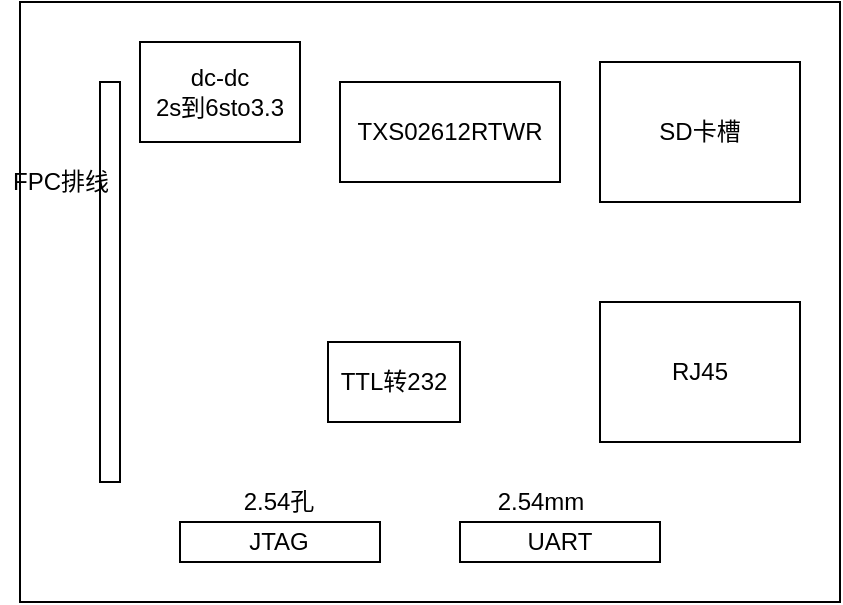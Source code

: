 <mxfile version="13.1.3" type="github">
  <diagram id="eTTmSPCWN2Knlqyn0jJ-" name="Page-1">
    <mxGraphModel dx="1408" dy="748" grid="1" gridSize="10" guides="1" tooltips="1" connect="1" arrows="1" fold="1" page="1" pageScale="1" pageWidth="827" pageHeight="1169" math="0" shadow="0">
      <root>
        <mxCell id="0" />
        <mxCell id="1" parent="0" />
        <mxCell id="g0VamxYvwE0g6FeIGG6J-1" value="" style="rounded=0;whiteSpace=wrap;html=1;" parent="1" vertex="1">
          <mxGeometry x="260" y="120" width="410" height="300" as="geometry" />
        </mxCell>
        <mxCell id="g0VamxYvwE0g6FeIGG6J-2" value="" style="rounded=0;whiteSpace=wrap;html=1;" parent="1" vertex="1">
          <mxGeometry x="300" y="160" width="10" height="200" as="geometry" />
        </mxCell>
        <mxCell id="g0VamxYvwE0g6FeIGG6J-3" value="FPC排线" style="text;html=1;align=center;verticalAlign=middle;resizable=0;points=[];autosize=1;" parent="1" vertex="1">
          <mxGeometry x="250" y="200" width="60" height="20" as="geometry" />
        </mxCell>
        <mxCell id="g0VamxYvwE0g6FeIGG6J-4" value="SD卡槽" style="rounded=0;whiteSpace=wrap;html=1;" parent="1" vertex="1">
          <mxGeometry x="550" y="150" width="100" height="70" as="geometry" />
        </mxCell>
        <mxCell id="g0VamxYvwE0g6FeIGG6J-6" value="" style="rounded=0;whiteSpace=wrap;html=1;" parent="1" vertex="1">
          <mxGeometry x="340" y="380" width="100" height="20" as="geometry" />
        </mxCell>
        <mxCell id="g0VamxYvwE0g6FeIGG6J-7" value="2.54孔" style="text;html=1;align=center;verticalAlign=middle;resizable=0;points=[];autosize=1;" parent="1" vertex="1">
          <mxGeometry x="364" y="360" width="50" height="20" as="geometry" />
        </mxCell>
        <mxCell id="g0VamxYvwE0g6FeIGG6J-9" value="JTAG" style="text;html=1;align=center;verticalAlign=middle;resizable=0;points=[];autosize=1;" parent="1" vertex="1">
          <mxGeometry x="364" y="380" width="50" height="20" as="geometry" />
        </mxCell>
        <mxCell id="g0VamxYvwE0g6FeIGG6J-14" value="RJ45" style="rounded=0;whiteSpace=wrap;html=1;" parent="1" vertex="1">
          <mxGeometry x="550" y="270" width="100" height="70" as="geometry" />
        </mxCell>
        <mxCell id="eViRAHMKu0cKohPeVKoy-1" value="dc-dc&lt;br&gt;2s到6sto3.3" style="rounded=0;whiteSpace=wrap;html=1;" vertex="1" parent="1">
          <mxGeometry x="320" y="140" width="80" height="50" as="geometry" />
        </mxCell>
        <mxCell id="eViRAHMKu0cKohPeVKoy-3" value="TXS02612RTWR" style="rounded=0;whiteSpace=wrap;html=1;" vertex="1" parent="1">
          <mxGeometry x="420" y="160" width="110" height="50" as="geometry" />
        </mxCell>
        <mxCell id="eViRAHMKu0cKohPeVKoy-5" value="UART" style="rounded=0;whiteSpace=wrap;html=1;" vertex="1" parent="1">
          <mxGeometry x="480" y="380" width="100" height="20" as="geometry" />
        </mxCell>
        <mxCell id="eViRAHMKu0cKohPeVKoy-6" value="2.54mm" style="text;html=1;align=center;verticalAlign=middle;resizable=0;points=[];autosize=1;" vertex="1" parent="1">
          <mxGeometry x="490" y="360" width="60" height="20" as="geometry" />
        </mxCell>
        <mxCell id="eViRAHMKu0cKohPeVKoy-7" value="TTL转232" style="rounded=0;whiteSpace=wrap;html=1;" vertex="1" parent="1">
          <mxGeometry x="414" y="290" width="66" height="40" as="geometry" />
        </mxCell>
      </root>
    </mxGraphModel>
  </diagram>
</mxfile>
